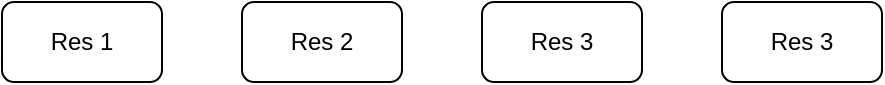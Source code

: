 <mxfile version="20.2.3" type="device"><diagram id="A7fwIA8SNOv4WBn-th3X" name="Page-1"><mxGraphModel dx="2062" dy="1154" grid="1" gridSize="10" guides="1" tooltips="1" connect="1" arrows="1" fold="1" page="1" pageScale="1" pageWidth="850" pageHeight="1100" math="0" shadow="0"><root><mxCell id="0"/><mxCell id="1" parent="0"/><mxCell id="7UAXsTEJduPwyFOiOoAr-1" value="Res 1" style="rounded=1;whiteSpace=wrap;html=1;" vertex="1" parent="1"><mxGeometry x="160" y="200" width="80" height="40" as="geometry"/></mxCell><mxCell id="7UAXsTEJduPwyFOiOoAr-2" value="Res 2" style="rounded=1;whiteSpace=wrap;html=1;" vertex="1" parent="1"><mxGeometry x="280" y="200" width="80" height="40" as="geometry"/></mxCell><mxCell id="7UAXsTEJduPwyFOiOoAr-3" value="Res 3" style="rounded=1;whiteSpace=wrap;html=1;" vertex="1" parent="1"><mxGeometry x="400" y="200" width="80" height="40" as="geometry"/></mxCell><mxCell id="7UAXsTEJduPwyFOiOoAr-4" value="Res 3" style="rounded=1;whiteSpace=wrap;html=1;" vertex="1" parent="1"><mxGeometry x="520" y="200" width="80" height="40" as="geometry"/></mxCell></root></mxGraphModel></diagram></mxfile>
